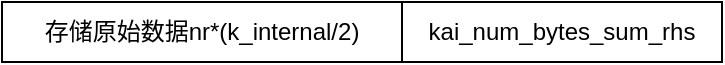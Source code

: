 <mxfile version="26.1.1">
  <diagram name="第 1 页" id="Z-ZcHLVlKx-K7O6oMbnc">
    <mxGraphModel dx="574" dy="304" grid="1" gridSize="10" guides="1" tooltips="1" connect="1" arrows="1" fold="1" page="1" pageScale="1" pageWidth="827" pageHeight="1169" math="0" shadow="0">
      <root>
        <mxCell id="0" />
        <mxCell id="1" parent="0" />
        <mxCell id="kkjiUycFQ8FsG8r4JRp8-1" value="存储原始数据nr*(k_internal/2)" style="rounded=0;whiteSpace=wrap;html=1;" vertex="1" parent="1">
          <mxGeometry x="60" y="240" width="200" height="30" as="geometry" />
        </mxCell>
        <mxCell id="kkjiUycFQ8FsG8r4JRp8-2" value="kai_num_bytes_sum_rhs" style="rounded=0;whiteSpace=wrap;html=1;" vertex="1" parent="1">
          <mxGeometry x="260" y="240" width="160" height="30" as="geometry" />
        </mxCell>
      </root>
    </mxGraphModel>
  </diagram>
</mxfile>
